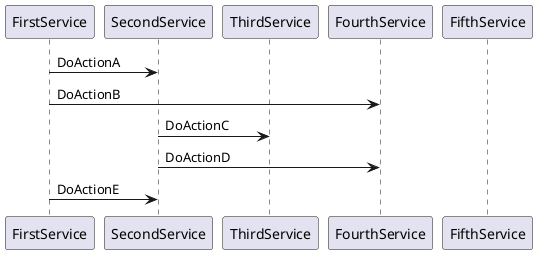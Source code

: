 @startuml The System Name

participant FirstService
participant SecondService
participant ThirdService
participant FourthService
participant FifthService

FirstService->SecondService:DoActionA
FirstService->FourthService:DoActionB
SecondService->ThirdService:DoActionC
SecondService->FourthService:DoActionD
FirstService->SecondService:DoActionE

@enduml